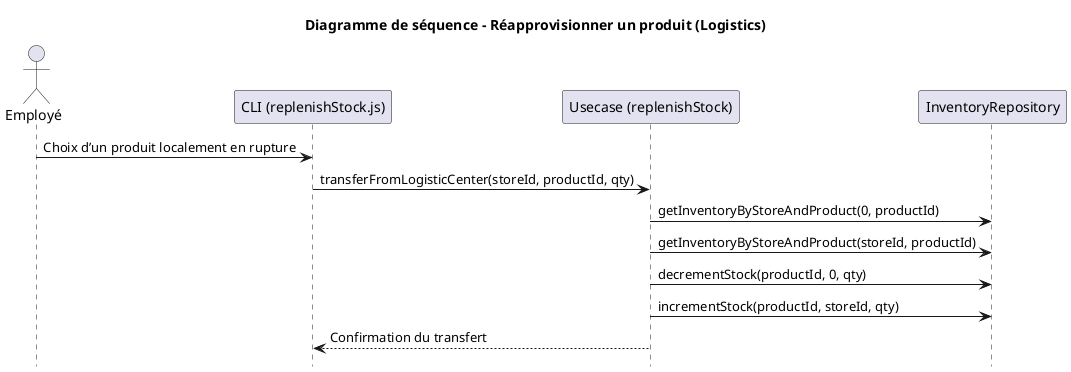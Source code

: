 @startuml "Processus – Réapprovisionnement depuis le centre logistique"
hide footbox
title Diagramme de séquence – Réapprovisionner un produit (Logistics)

actor Employé

participant "CLI (replenishStock.js)" as CLI
participant "Usecase (replenishStock)" as UC
participant "InventoryRepository" as Repo

Employé -> CLI : Choix d’un produit localement en rupture
CLI -> UC : transferFromLogisticCenter(storeId, productId, qty)

UC -> Repo : getInventoryByStoreAndProduct(0, productId)
UC -> Repo : getInventoryByStoreAndProduct(storeId, productId)
UC -> Repo : decrementStock(productId, 0, qty)
UC -> Repo : incrementStock(productId, storeId, qty)

CLI <-- UC : Confirmation du transfert

@enduml
